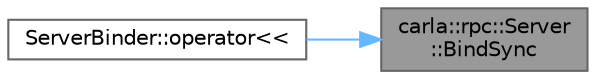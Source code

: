 digraph "carla::rpc::Server::BindSync"
{
 // INTERACTIVE_SVG=YES
 // LATEX_PDF_SIZE
  bgcolor="transparent";
  edge [fontname=Helvetica,fontsize=10,labelfontname=Helvetica,labelfontsize=10];
  node [fontname=Helvetica,fontsize=10,shape=box,height=0.2,width=0.4];
  rankdir="RL";
  Node1 [id="Node000001",label="carla::rpc::Server\l::BindSync",height=0.2,width=0.4,color="gray40", fillcolor="grey60", style="filled", fontcolor="black",tooltip=" "];
  Node1 -> Node2 [id="edge1_Node000001_Node000002",dir="back",color="steelblue1",style="solid",tooltip=" "];
  Node2 [id="Node000002",label="ServerBinder::operator\<\<",height=0.2,width=0.4,color="grey40", fillcolor="white", style="filled",URL="$d8/d07/classServerBinder.html#a38cd49dd11870f1972226ecaafda8087",tooltip=" "];
}
